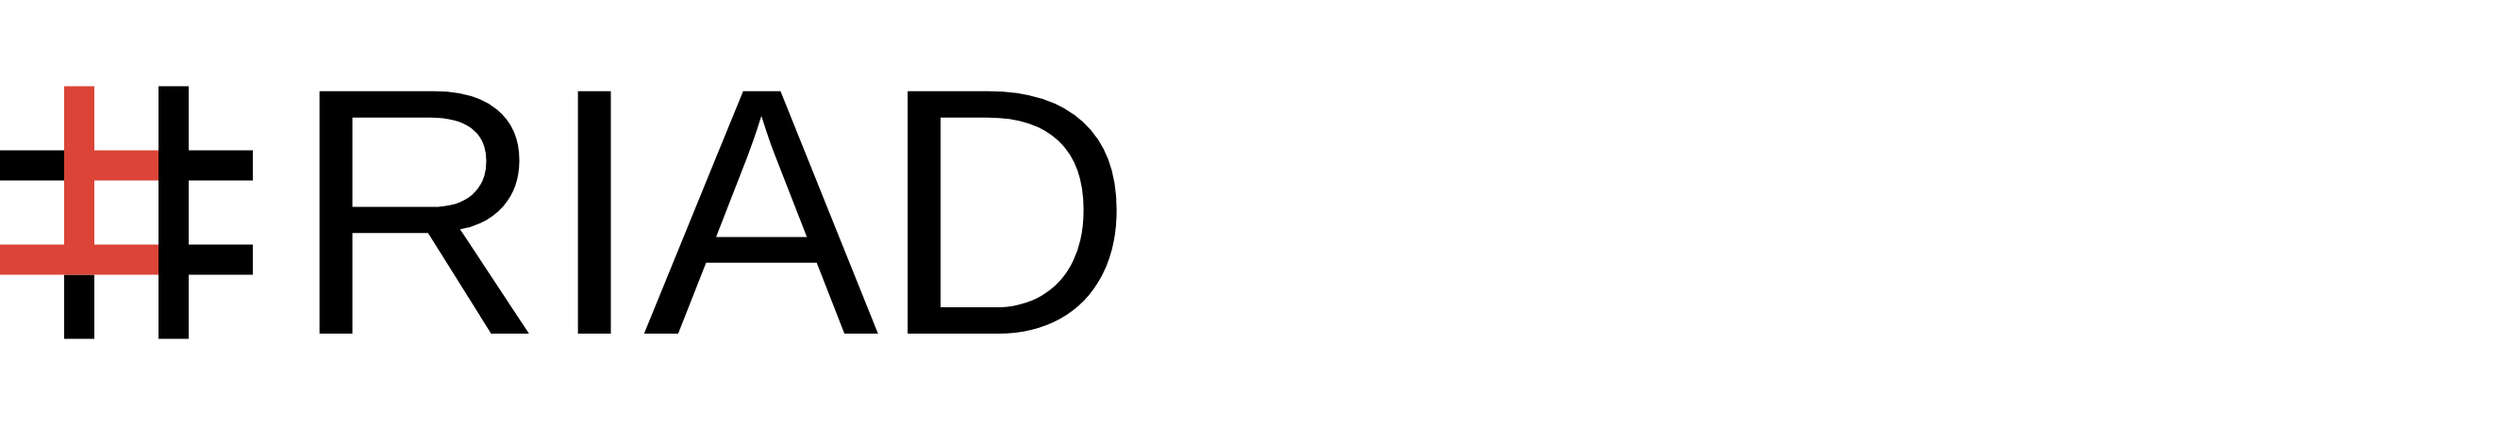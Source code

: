 <mxfile version="13.10.0" type="embed">
    <diagram id="KBg3ck56xpJha67CYVJ8" name="Page-1">
        <mxGraphModel dx="2515" dy="2018" grid="1" gridSize="10" guides="1" tooltips="1" connect="1" arrows="1" fold="1" page="1" pageScale="1" pageWidth="850" pageHeight="1100" math="0" shadow="0">
            <root>
                <mxCell id="0"/>
                <mxCell id="1" parent="0"/>
                <mxCell id="2" value="RIAD" style="text;html=1;strokeColor=none;fillColor=none;align=left;verticalAlign=middle;whiteSpace=wrap;rounded=0;fontSize=187;spacing=0;" vertex="1" parent="1">
                    <mxGeometry x="194" y="670" width="1170" height="167.5" as="geometry"/>
                </mxCell>
                <mxCell id="3" value="" style="group" vertex="1" connectable="0" parent="1">
                    <mxGeometry x="40" y="686.75" width="134" height="134" as="geometry"/>
                </mxCell>
                <mxCell id="4" value="cv" style="rounded=0;whiteSpace=wrap;html=1;strokeColor=none;fillColor=#000000;" vertex="1" parent="3">
                    <mxGeometry x="34" y="100" width="16" height="34" as="geometry"/>
                </mxCell>
                <mxCell id="5" value="" style="rounded=0;whiteSpace=wrap;html=1;strokeColor=none;fillColor=#000000;" vertex="1" parent="3">
                    <mxGeometry x="84" width="16" height="134" as="geometry"/>
                </mxCell>
                <mxCell id="6" value="" style="rounded=0;whiteSpace=wrap;html=1;direction=south;strokeColor=none;fillColor=#000000;" vertex="1" parent="3">
                    <mxGeometry x="94" y="34" width="40" height="16" as="geometry"/>
                </mxCell>
                <mxCell id="7" value="" style="rounded=0;whiteSpace=wrap;html=1;direction=south;strokeColor=none;fillColor=#000000;" vertex="1" parent="3">
                    <mxGeometry x="84" y="84" width="50" height="16" as="geometry"/>
                </mxCell>
                <mxCell id="8" value="" style="rounded=0;whiteSpace=wrap;html=1;strokeColor=none;fillColor=#DB4437;" vertex="1" parent="3">
                    <mxGeometry x="34" width="16" height="90" as="geometry"/>
                </mxCell>
                <mxCell id="9" value="" style="rounded=0;whiteSpace=wrap;html=1;strokeColor=none;fillColor=#DB4437;direction=south;" vertex="1" parent="3">
                    <mxGeometry y="84" width="84" height="16" as="geometry"/>
                </mxCell>
                <mxCell id="10" value="" style="rounded=0;whiteSpace=wrap;html=1;strokeColor=none;fillColor=#DB4437;direction=south;" vertex="1" parent="3">
                    <mxGeometry x="44" y="34" width="40" height="16" as="geometry"/>
                </mxCell>
                <mxCell id="11" value="" style="rounded=0;whiteSpace=wrap;html=1;direction=south;strokeColor=none;fillColor=#000000;" vertex="1" parent="3">
                    <mxGeometry y="34" width="34" height="16" as="geometry"/>
                </mxCell>
            </root>
        </mxGraphModel>
    </diagram>
</mxfile>
